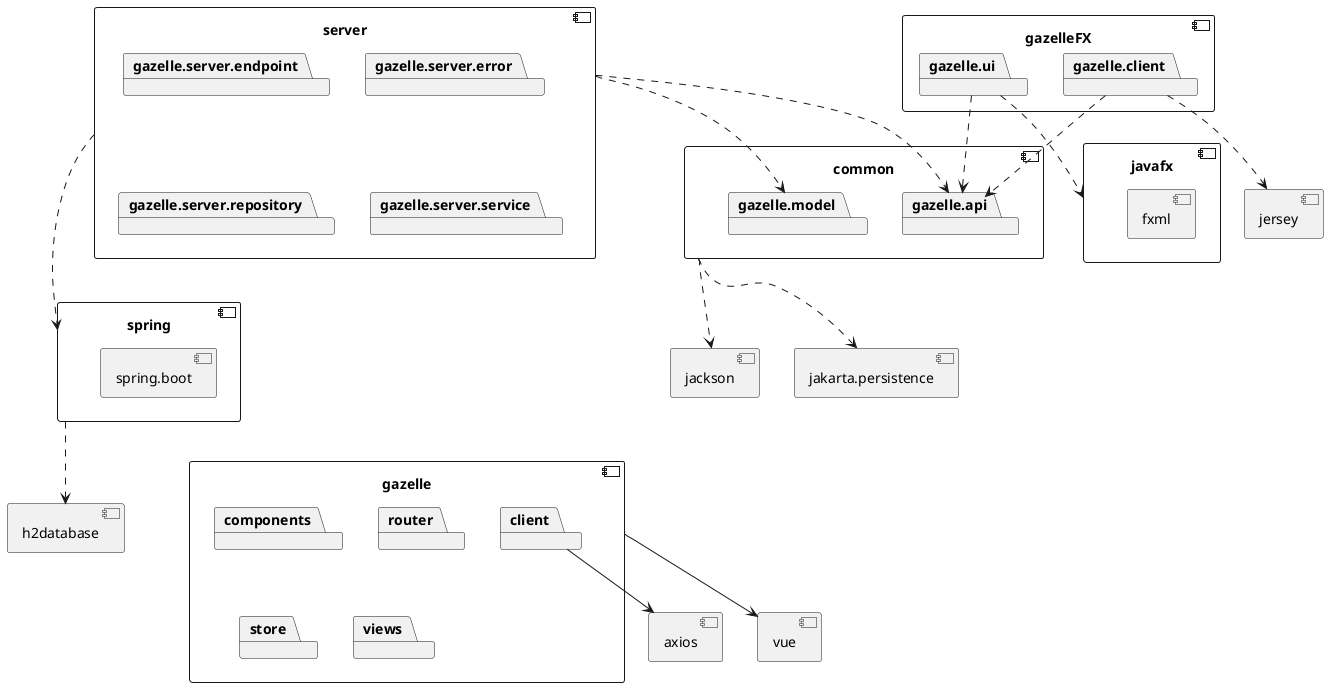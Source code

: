 @startuml
component common {
	package gazelle.model
	package gazelle.api
}

component jakarta.persistence {
}

common ..> jakarta.persistence

component jackson {
}

common ..> jackson

component gazelleFX{
    package gazelle.ui
	package gazelle.client
}

component gazelle{
    package components
	package router
	package store
	package views
	package client
}

component vue{
}

component axios{
}

gazelle --> vue
client --> axios

server -[hidden]--- gazelle

component jersey{
}

gazelle.ui ..> gazelle.api
gazelle.client ..> gazelle.api
gazelle.client ..> jersey

component javafx {
	component fxml {
	}
}

gazelle.ui ..> javafx

component server{
	package gazelle.server.endpoint
	package gazelle.server.error
	package gazelle.server.repository
	package gazelle.server.service
}


component spring {
        component spring.boot{
        }
}

component h2database {
}

spring ..> h2database

server ..> gazelle.api
server ..> gazelle.model

server ...> spring

@enduml
